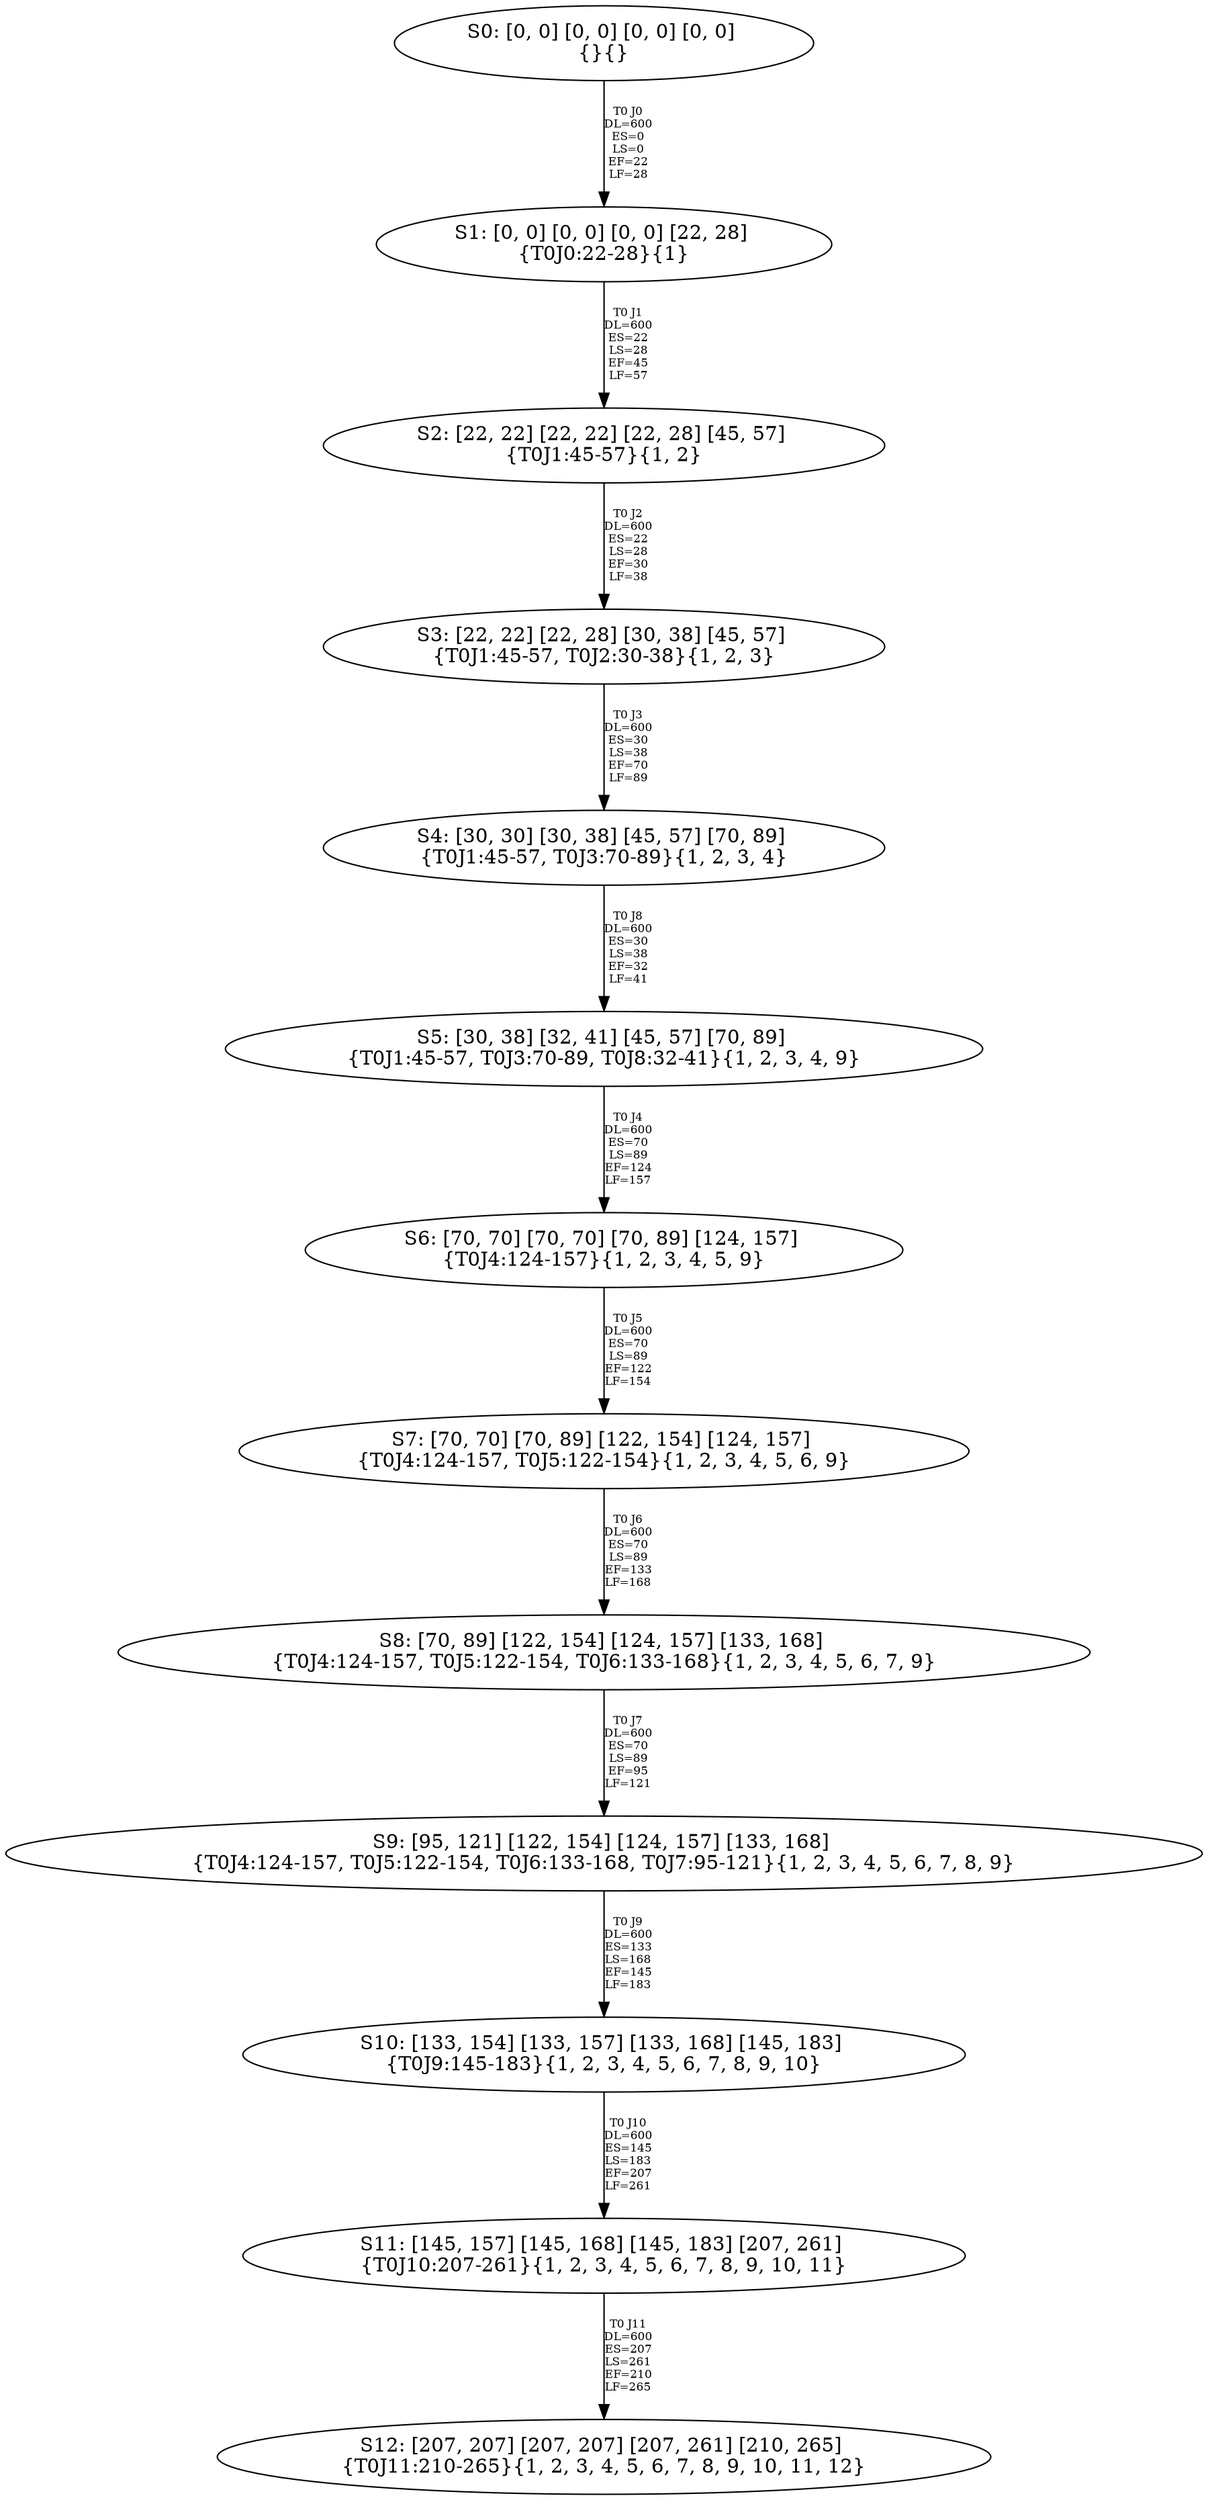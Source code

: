 digraph {
	S0[label="S0: [0, 0] [0, 0] [0, 0] [0, 0] \n{}{}"];
	S1[label="S1: [0, 0] [0, 0] [0, 0] [22, 28] \n{T0J0:22-28}{1}"];
	S2[label="S2: [22, 22] [22, 22] [22, 28] [45, 57] \n{T0J1:45-57}{1, 2}"];
	S3[label="S3: [22, 22] [22, 28] [30, 38] [45, 57] \n{T0J1:45-57, T0J2:30-38}{1, 2, 3}"];
	S4[label="S4: [30, 30] [30, 38] [45, 57] [70, 89] \n{T0J1:45-57, T0J3:70-89}{1, 2, 3, 4}"];
	S5[label="S5: [30, 38] [32, 41] [45, 57] [70, 89] \n{T0J1:45-57, T0J3:70-89, T0J8:32-41}{1, 2, 3, 4, 9}"];
	S6[label="S6: [70, 70] [70, 70] [70, 89] [124, 157] \n{T0J4:124-157}{1, 2, 3, 4, 5, 9}"];
	S7[label="S7: [70, 70] [70, 89] [122, 154] [124, 157] \n{T0J4:124-157, T0J5:122-154}{1, 2, 3, 4, 5, 6, 9}"];
	S8[label="S8: [70, 89] [122, 154] [124, 157] [133, 168] \n{T0J4:124-157, T0J5:122-154, T0J6:133-168}{1, 2, 3, 4, 5, 6, 7, 9}"];
	S9[label="S9: [95, 121] [122, 154] [124, 157] [133, 168] \n{T0J4:124-157, T0J5:122-154, T0J6:133-168, T0J7:95-121}{1, 2, 3, 4, 5, 6, 7, 8, 9}"];
	S10[label="S10: [133, 154] [133, 157] [133, 168] [145, 183] \n{T0J9:145-183}{1, 2, 3, 4, 5, 6, 7, 8, 9, 10}"];
	S11[label="S11: [145, 157] [145, 168] [145, 183] [207, 261] \n{T0J10:207-261}{1, 2, 3, 4, 5, 6, 7, 8, 9, 10, 11}"];
	S12[label="S12: [207, 207] [207, 207] [207, 261] [210, 265] \n{T0J11:210-265}{1, 2, 3, 4, 5, 6, 7, 8, 9, 10, 11, 12}"];
	S0 -> S1[label="T0 J0\nDL=600\nES=0\nLS=0\nEF=22\nLF=28",fontsize=8];
	S1 -> S2[label="T0 J1\nDL=600\nES=22\nLS=28\nEF=45\nLF=57",fontsize=8];
	S2 -> S3[label="T0 J2\nDL=600\nES=22\nLS=28\nEF=30\nLF=38",fontsize=8];
	S3 -> S4[label="T0 J3\nDL=600\nES=30\nLS=38\nEF=70\nLF=89",fontsize=8];
	S4 -> S5[label="T0 J8\nDL=600\nES=30\nLS=38\nEF=32\nLF=41",fontsize=8];
	S5 -> S6[label="T0 J4\nDL=600\nES=70\nLS=89\nEF=124\nLF=157",fontsize=8];
	S6 -> S7[label="T0 J5\nDL=600\nES=70\nLS=89\nEF=122\nLF=154",fontsize=8];
	S7 -> S8[label="T0 J6\nDL=600\nES=70\nLS=89\nEF=133\nLF=168",fontsize=8];
	S8 -> S9[label="T0 J7\nDL=600\nES=70\nLS=89\nEF=95\nLF=121",fontsize=8];
	S9 -> S10[label="T0 J9\nDL=600\nES=133\nLS=168\nEF=145\nLF=183",fontsize=8];
	S10 -> S11[label="T0 J10\nDL=600\nES=145\nLS=183\nEF=207\nLF=261",fontsize=8];
	S11 -> S12[label="T0 J11\nDL=600\nES=207\nLS=261\nEF=210\nLF=265",fontsize=8];
}
